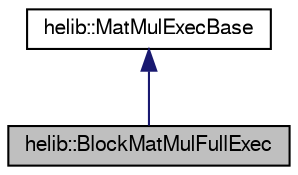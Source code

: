 digraph "helib::BlockMatMulFullExec"
{
  edge [fontname="FreeSans",fontsize="10",labelfontname="FreeSans",labelfontsize="10"];
  node [fontname="FreeSans",fontsize="10",shape=record];
  Node0 [label="helib::BlockMatMulFullExec",height=0.2,width=0.4,color="black", fillcolor="grey75", style="filled", fontcolor="black"];
  Node1 -> Node0 [dir="back",color="midnightblue",fontsize="10",style="solid"];
  Node1 [label="helib::MatMulExecBase",height=0.2,width=0.4,color="black", fillcolor="white", style="filled",URL="$classhelib_1_1_mat_mul_exec_base.html"];
}
